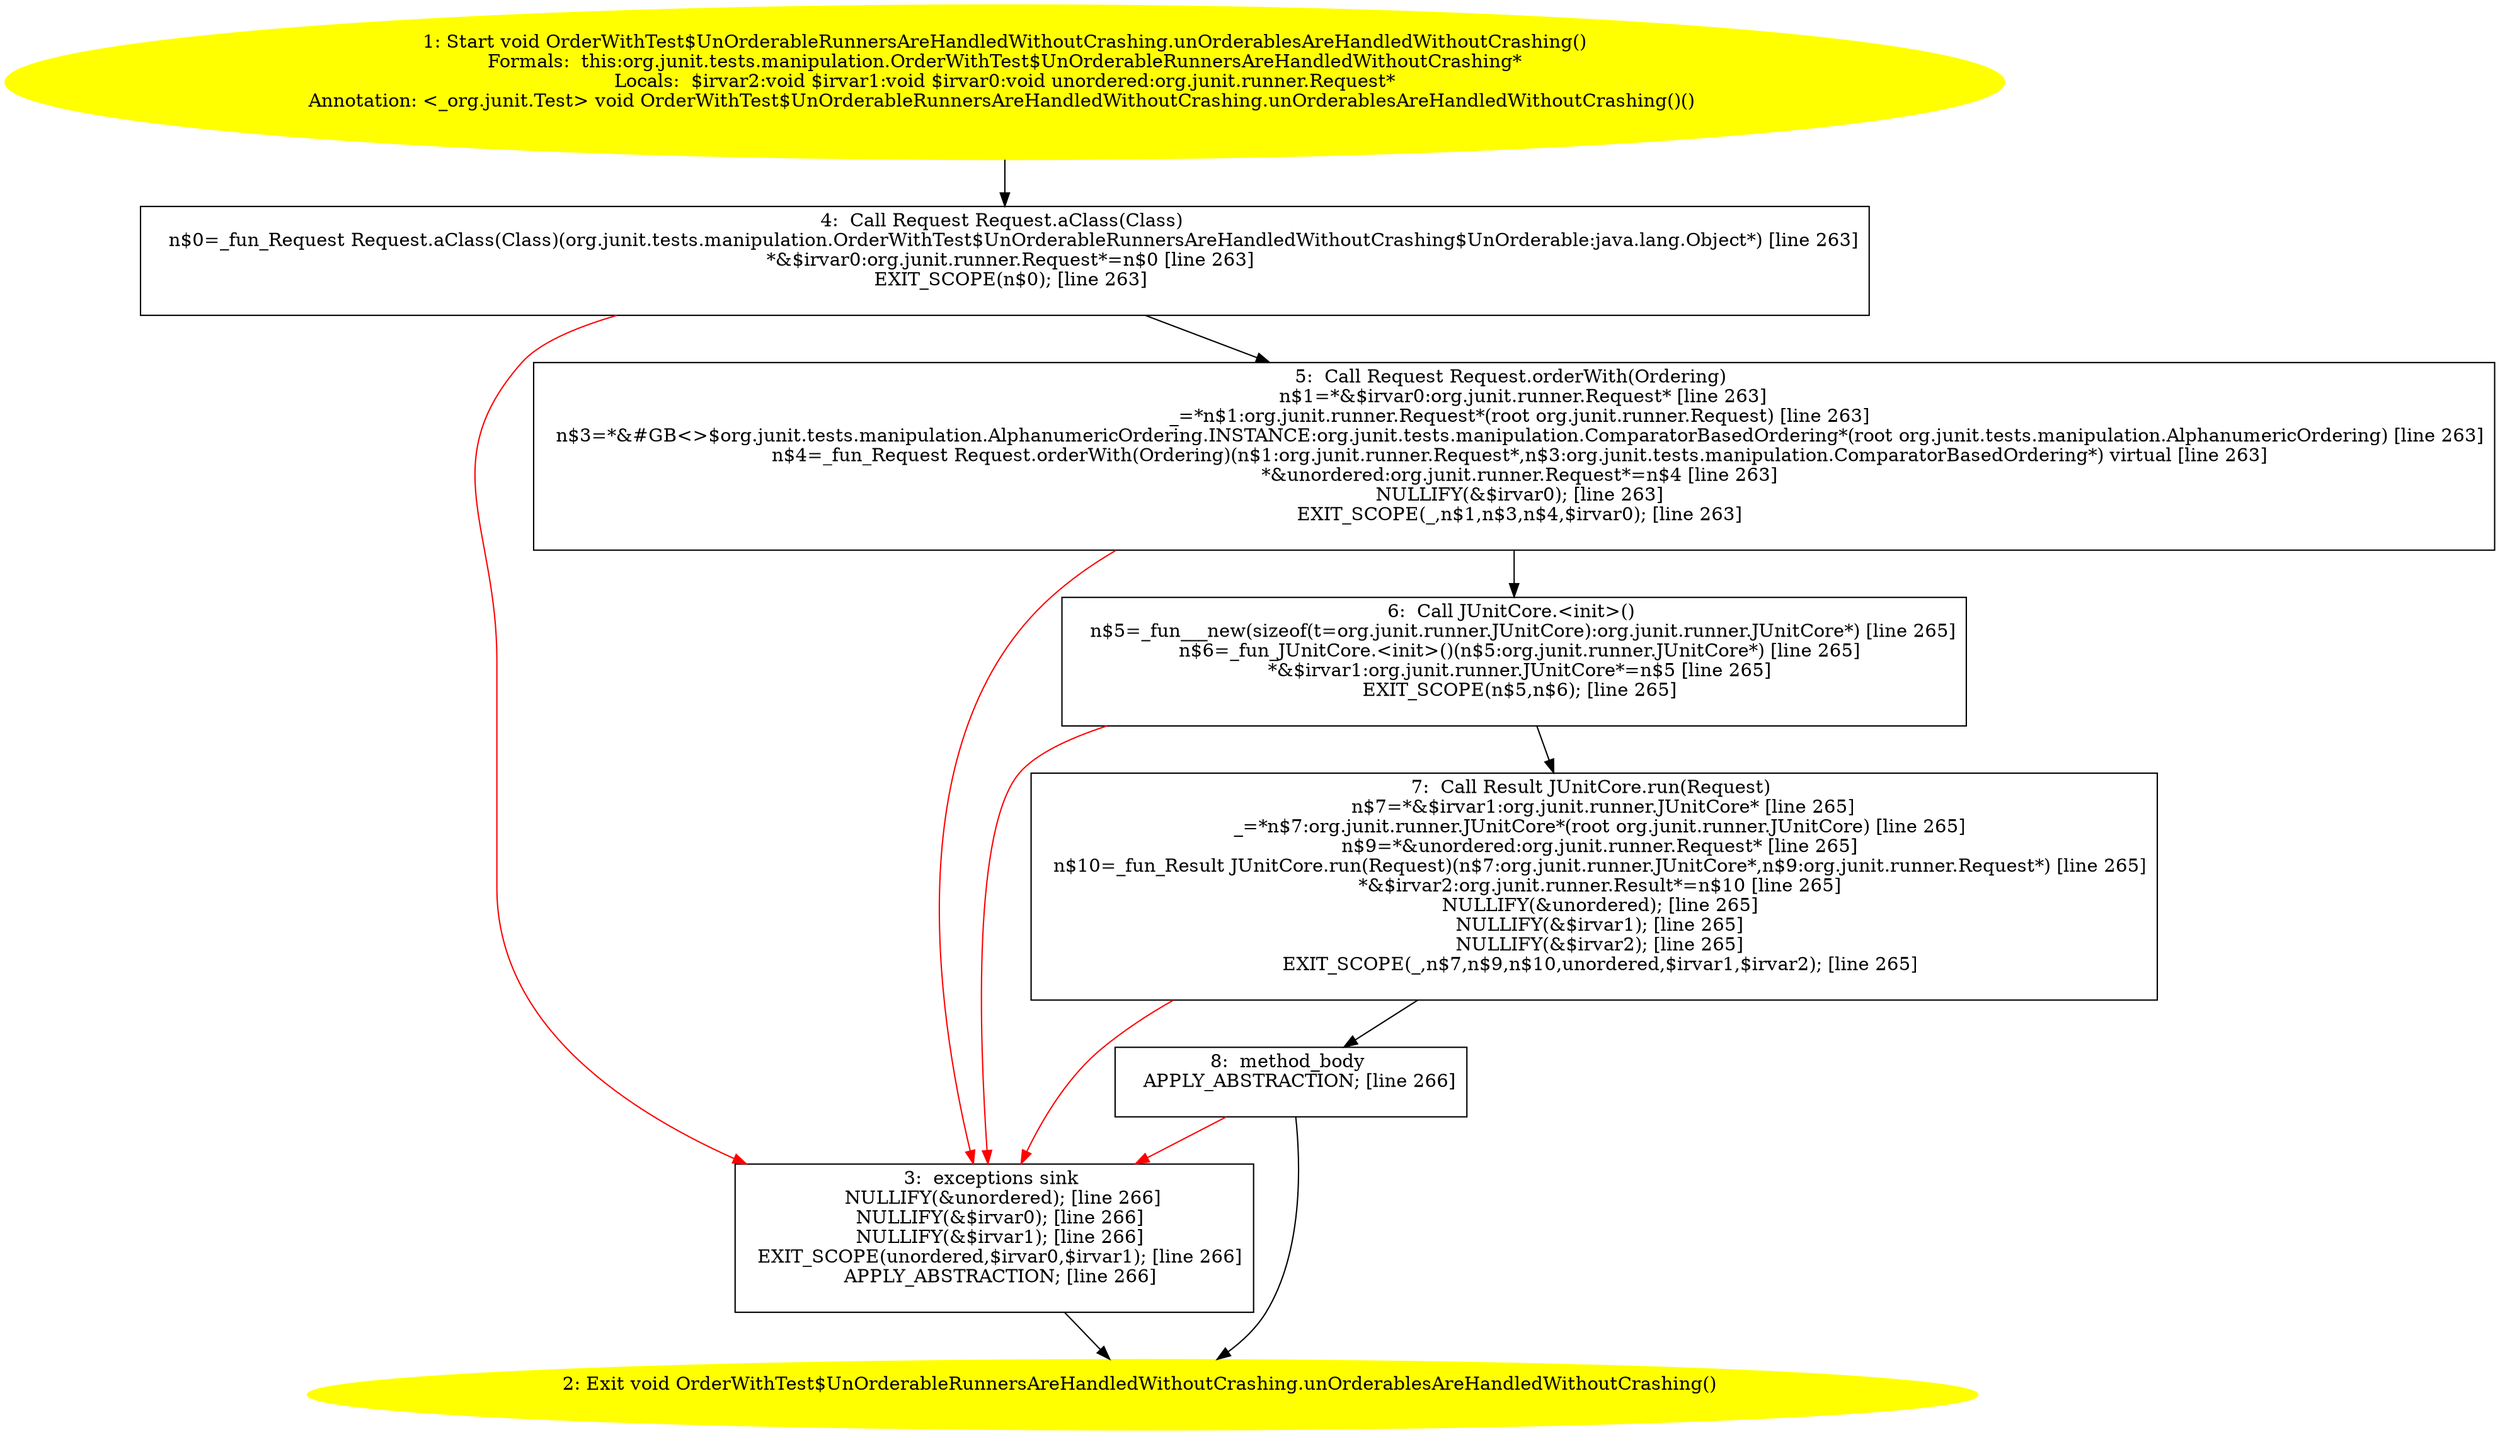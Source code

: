 /* @generated */
digraph cfg {
"org.junit.tests.manipulation.OrderWithTest$UnOrderableRunnersAreHandledWithoutCrashing.unOrderablesA.62af718bda06ea5e01a168de6af5bc4d_1" [label="1: Start void OrderWithTest$UnOrderableRunnersAreHandledWithoutCrashing.unOrderablesAreHandledWithoutCrashing()\nFormals:  this:org.junit.tests.manipulation.OrderWithTest$UnOrderableRunnersAreHandledWithoutCrashing*\nLocals:  $irvar2:void $irvar1:void $irvar0:void unordered:org.junit.runner.Request*\nAnnotation: <_org.junit.Test> void OrderWithTest$UnOrderableRunnersAreHandledWithoutCrashing.unOrderablesAreHandledWithoutCrashing()() \n  " color=yellow style=filled]
	

	 "org.junit.tests.manipulation.OrderWithTest$UnOrderableRunnersAreHandledWithoutCrashing.unOrderablesA.62af718bda06ea5e01a168de6af5bc4d_1" -> "org.junit.tests.manipulation.OrderWithTest$UnOrderableRunnersAreHandledWithoutCrashing.unOrderablesA.62af718bda06ea5e01a168de6af5bc4d_4" ;
"org.junit.tests.manipulation.OrderWithTest$UnOrderableRunnersAreHandledWithoutCrashing.unOrderablesA.62af718bda06ea5e01a168de6af5bc4d_2" [label="2: Exit void OrderWithTest$UnOrderableRunnersAreHandledWithoutCrashing.unOrderablesAreHandledWithoutCrashing() \n  " color=yellow style=filled]
	

"org.junit.tests.manipulation.OrderWithTest$UnOrderableRunnersAreHandledWithoutCrashing.unOrderablesA.62af718bda06ea5e01a168de6af5bc4d_3" [label="3:  exceptions sink \n   NULLIFY(&unordered); [line 266]\n  NULLIFY(&$irvar0); [line 266]\n  NULLIFY(&$irvar1); [line 266]\n  EXIT_SCOPE(unordered,$irvar0,$irvar1); [line 266]\n  APPLY_ABSTRACTION; [line 266]\n " shape="box"]
	

	 "org.junit.tests.manipulation.OrderWithTest$UnOrderableRunnersAreHandledWithoutCrashing.unOrderablesA.62af718bda06ea5e01a168de6af5bc4d_3" -> "org.junit.tests.manipulation.OrderWithTest$UnOrderableRunnersAreHandledWithoutCrashing.unOrderablesA.62af718bda06ea5e01a168de6af5bc4d_2" ;
"org.junit.tests.manipulation.OrderWithTest$UnOrderableRunnersAreHandledWithoutCrashing.unOrderablesA.62af718bda06ea5e01a168de6af5bc4d_4" [label="4:  Call Request Request.aClass(Class) \n   n$0=_fun_Request Request.aClass(Class)(org.junit.tests.manipulation.OrderWithTest$UnOrderableRunnersAreHandledWithoutCrashing$UnOrderable:java.lang.Object*) [line 263]\n  *&$irvar0:org.junit.runner.Request*=n$0 [line 263]\n  EXIT_SCOPE(n$0); [line 263]\n " shape="box"]
	

	 "org.junit.tests.manipulation.OrderWithTest$UnOrderableRunnersAreHandledWithoutCrashing.unOrderablesA.62af718bda06ea5e01a168de6af5bc4d_4" -> "org.junit.tests.manipulation.OrderWithTest$UnOrderableRunnersAreHandledWithoutCrashing.unOrderablesA.62af718bda06ea5e01a168de6af5bc4d_5" ;
	 "org.junit.tests.manipulation.OrderWithTest$UnOrderableRunnersAreHandledWithoutCrashing.unOrderablesA.62af718bda06ea5e01a168de6af5bc4d_4" -> "org.junit.tests.manipulation.OrderWithTest$UnOrderableRunnersAreHandledWithoutCrashing.unOrderablesA.62af718bda06ea5e01a168de6af5bc4d_3" [color="red" ];
"org.junit.tests.manipulation.OrderWithTest$UnOrderableRunnersAreHandledWithoutCrashing.unOrderablesA.62af718bda06ea5e01a168de6af5bc4d_5" [label="5:  Call Request Request.orderWith(Ordering) \n   n$1=*&$irvar0:org.junit.runner.Request* [line 263]\n  _=*n$1:org.junit.runner.Request*(root org.junit.runner.Request) [line 263]\n  n$3=*&#GB<>$org.junit.tests.manipulation.AlphanumericOrdering.INSTANCE:org.junit.tests.manipulation.ComparatorBasedOrdering*(root org.junit.tests.manipulation.AlphanumericOrdering) [line 263]\n  n$4=_fun_Request Request.orderWith(Ordering)(n$1:org.junit.runner.Request*,n$3:org.junit.tests.manipulation.ComparatorBasedOrdering*) virtual [line 263]\n  *&unordered:org.junit.runner.Request*=n$4 [line 263]\n  NULLIFY(&$irvar0); [line 263]\n  EXIT_SCOPE(_,n$1,n$3,n$4,$irvar0); [line 263]\n " shape="box"]
	

	 "org.junit.tests.manipulation.OrderWithTest$UnOrderableRunnersAreHandledWithoutCrashing.unOrderablesA.62af718bda06ea5e01a168de6af5bc4d_5" -> "org.junit.tests.manipulation.OrderWithTest$UnOrderableRunnersAreHandledWithoutCrashing.unOrderablesA.62af718bda06ea5e01a168de6af5bc4d_6" ;
	 "org.junit.tests.manipulation.OrderWithTest$UnOrderableRunnersAreHandledWithoutCrashing.unOrderablesA.62af718bda06ea5e01a168de6af5bc4d_5" -> "org.junit.tests.manipulation.OrderWithTest$UnOrderableRunnersAreHandledWithoutCrashing.unOrderablesA.62af718bda06ea5e01a168de6af5bc4d_3" [color="red" ];
"org.junit.tests.manipulation.OrderWithTest$UnOrderableRunnersAreHandledWithoutCrashing.unOrderablesA.62af718bda06ea5e01a168de6af5bc4d_6" [label="6:  Call JUnitCore.<init>() \n   n$5=_fun___new(sizeof(t=org.junit.runner.JUnitCore):org.junit.runner.JUnitCore*) [line 265]\n  n$6=_fun_JUnitCore.<init>()(n$5:org.junit.runner.JUnitCore*) [line 265]\n  *&$irvar1:org.junit.runner.JUnitCore*=n$5 [line 265]\n  EXIT_SCOPE(n$5,n$6); [line 265]\n " shape="box"]
	

	 "org.junit.tests.manipulation.OrderWithTest$UnOrderableRunnersAreHandledWithoutCrashing.unOrderablesA.62af718bda06ea5e01a168de6af5bc4d_6" -> "org.junit.tests.manipulation.OrderWithTest$UnOrderableRunnersAreHandledWithoutCrashing.unOrderablesA.62af718bda06ea5e01a168de6af5bc4d_7" ;
	 "org.junit.tests.manipulation.OrderWithTest$UnOrderableRunnersAreHandledWithoutCrashing.unOrderablesA.62af718bda06ea5e01a168de6af5bc4d_6" -> "org.junit.tests.manipulation.OrderWithTest$UnOrderableRunnersAreHandledWithoutCrashing.unOrderablesA.62af718bda06ea5e01a168de6af5bc4d_3" [color="red" ];
"org.junit.tests.manipulation.OrderWithTest$UnOrderableRunnersAreHandledWithoutCrashing.unOrderablesA.62af718bda06ea5e01a168de6af5bc4d_7" [label="7:  Call Result JUnitCore.run(Request) \n   n$7=*&$irvar1:org.junit.runner.JUnitCore* [line 265]\n  _=*n$7:org.junit.runner.JUnitCore*(root org.junit.runner.JUnitCore) [line 265]\n  n$9=*&unordered:org.junit.runner.Request* [line 265]\n  n$10=_fun_Result JUnitCore.run(Request)(n$7:org.junit.runner.JUnitCore*,n$9:org.junit.runner.Request*) [line 265]\n  *&$irvar2:org.junit.runner.Result*=n$10 [line 265]\n  NULLIFY(&unordered); [line 265]\n  NULLIFY(&$irvar1); [line 265]\n  NULLIFY(&$irvar2); [line 265]\n  EXIT_SCOPE(_,n$7,n$9,n$10,unordered,$irvar1,$irvar2); [line 265]\n " shape="box"]
	

	 "org.junit.tests.manipulation.OrderWithTest$UnOrderableRunnersAreHandledWithoutCrashing.unOrderablesA.62af718bda06ea5e01a168de6af5bc4d_7" -> "org.junit.tests.manipulation.OrderWithTest$UnOrderableRunnersAreHandledWithoutCrashing.unOrderablesA.62af718bda06ea5e01a168de6af5bc4d_8" ;
	 "org.junit.tests.manipulation.OrderWithTest$UnOrderableRunnersAreHandledWithoutCrashing.unOrderablesA.62af718bda06ea5e01a168de6af5bc4d_7" -> "org.junit.tests.manipulation.OrderWithTest$UnOrderableRunnersAreHandledWithoutCrashing.unOrderablesA.62af718bda06ea5e01a168de6af5bc4d_3" [color="red" ];
"org.junit.tests.manipulation.OrderWithTest$UnOrderableRunnersAreHandledWithoutCrashing.unOrderablesA.62af718bda06ea5e01a168de6af5bc4d_8" [label="8:  method_body \n   APPLY_ABSTRACTION; [line 266]\n " shape="box"]
	

	 "org.junit.tests.manipulation.OrderWithTest$UnOrderableRunnersAreHandledWithoutCrashing.unOrderablesA.62af718bda06ea5e01a168de6af5bc4d_8" -> "org.junit.tests.manipulation.OrderWithTest$UnOrderableRunnersAreHandledWithoutCrashing.unOrderablesA.62af718bda06ea5e01a168de6af5bc4d_2" ;
	 "org.junit.tests.manipulation.OrderWithTest$UnOrderableRunnersAreHandledWithoutCrashing.unOrderablesA.62af718bda06ea5e01a168de6af5bc4d_8" -> "org.junit.tests.manipulation.OrderWithTest$UnOrderableRunnersAreHandledWithoutCrashing.unOrderablesA.62af718bda06ea5e01a168de6af5bc4d_3" [color="red" ];
}
